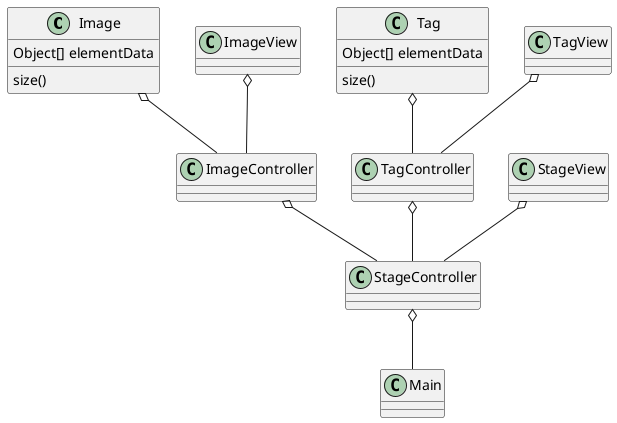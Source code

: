 @startuml

class Image {
Object[] elementData
size()
}

class Tag {
Object[] elementData
size()
}

Tag o-- TagController
TagView o-- TagController
Image o-- ImageController
ImageView o-- ImageController
ImageController o-- StageController
TagController o-- StageController
StageView o-- StageController
StageController o-- Main
@enduml